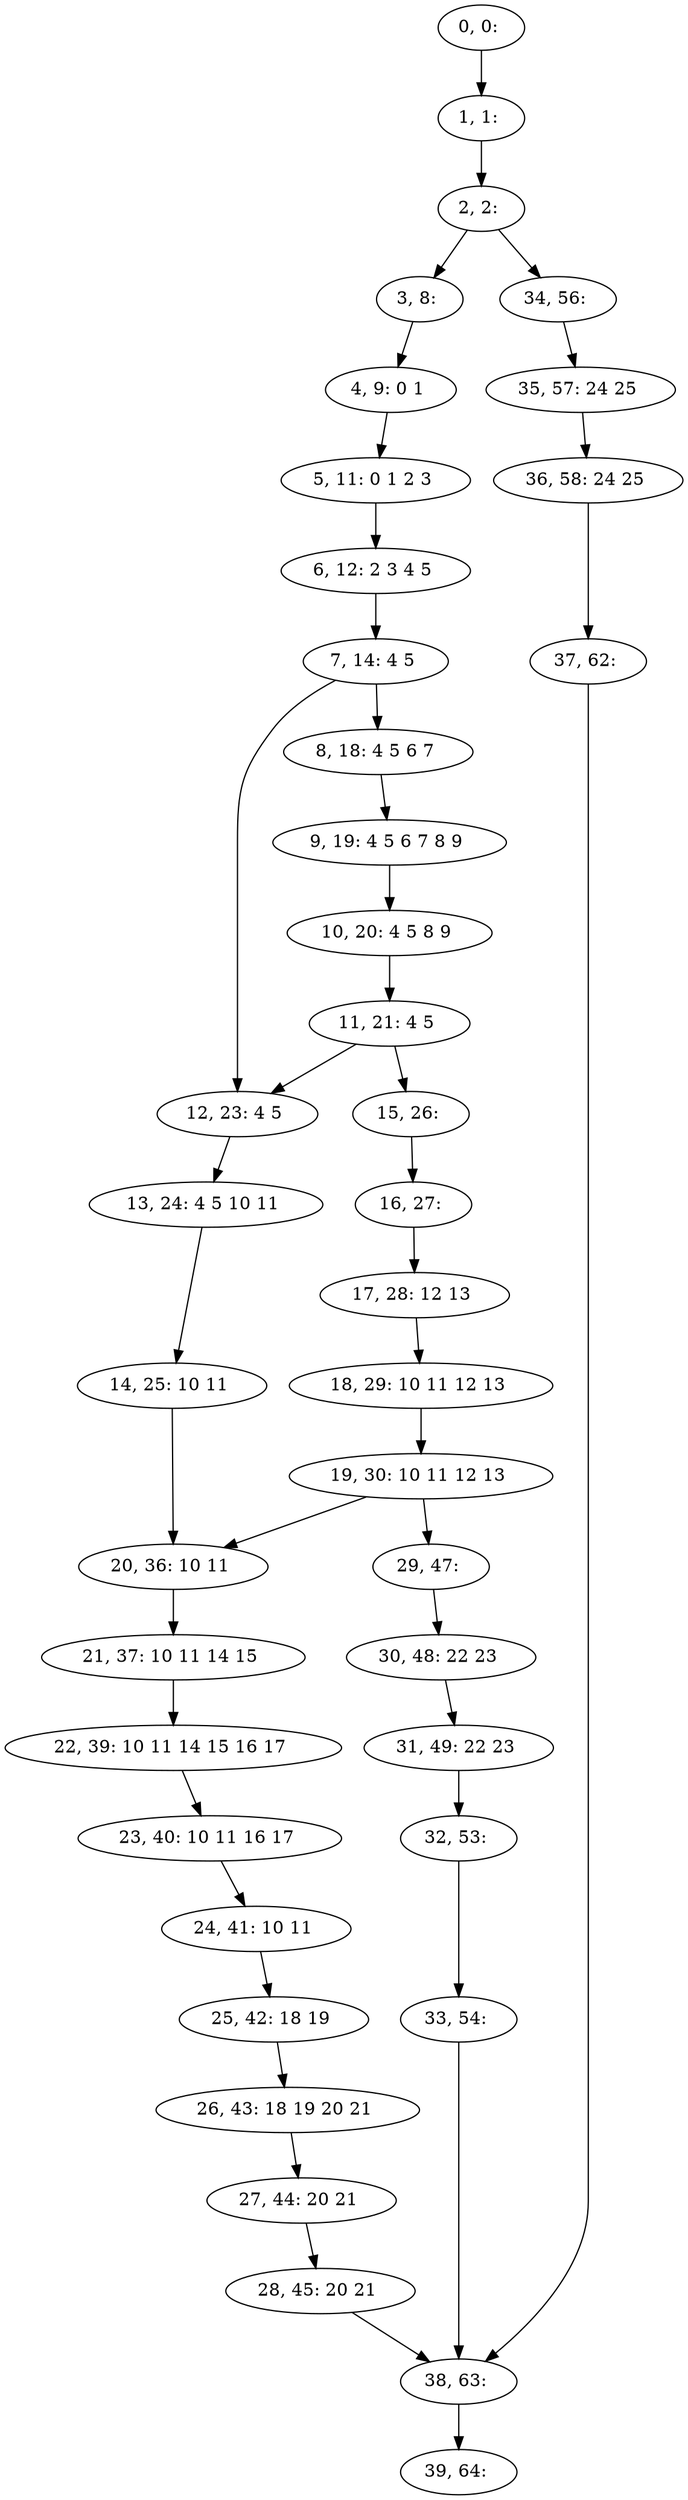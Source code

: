 digraph G {
0[label="0, 0: "];
1[label="1, 1: "];
2[label="2, 2: "];
3[label="3, 8: "];
4[label="4, 9: 0 1 "];
5[label="5, 11: 0 1 2 3 "];
6[label="6, 12: 2 3 4 5 "];
7[label="7, 14: 4 5 "];
8[label="8, 18: 4 5 6 7 "];
9[label="9, 19: 4 5 6 7 8 9 "];
10[label="10, 20: 4 5 8 9 "];
11[label="11, 21: 4 5 "];
12[label="12, 23: 4 5 "];
13[label="13, 24: 4 5 10 11 "];
14[label="14, 25: 10 11 "];
15[label="15, 26: "];
16[label="16, 27: "];
17[label="17, 28: 12 13 "];
18[label="18, 29: 10 11 12 13 "];
19[label="19, 30: 10 11 12 13 "];
20[label="20, 36: 10 11 "];
21[label="21, 37: 10 11 14 15 "];
22[label="22, 39: 10 11 14 15 16 17 "];
23[label="23, 40: 10 11 16 17 "];
24[label="24, 41: 10 11 "];
25[label="25, 42: 18 19 "];
26[label="26, 43: 18 19 20 21 "];
27[label="27, 44: 20 21 "];
28[label="28, 45: 20 21 "];
29[label="29, 47: "];
30[label="30, 48: 22 23 "];
31[label="31, 49: 22 23 "];
32[label="32, 53: "];
33[label="33, 54: "];
34[label="34, 56: "];
35[label="35, 57: 24 25 "];
36[label="36, 58: 24 25 "];
37[label="37, 62: "];
38[label="38, 63: "];
39[label="39, 64: "];
0->1 ;
1->2 ;
2->3 ;
2->34 ;
3->4 ;
4->5 ;
5->6 ;
6->7 ;
7->8 ;
7->12 ;
8->9 ;
9->10 ;
10->11 ;
11->12 ;
11->15 ;
12->13 ;
13->14 ;
14->20 ;
15->16 ;
16->17 ;
17->18 ;
18->19 ;
19->20 ;
19->29 ;
20->21 ;
21->22 ;
22->23 ;
23->24 ;
24->25 ;
25->26 ;
26->27 ;
27->28 ;
28->38 ;
29->30 ;
30->31 ;
31->32 ;
32->33 ;
33->38 ;
34->35 ;
35->36 ;
36->37 ;
37->38 ;
38->39 ;
}

